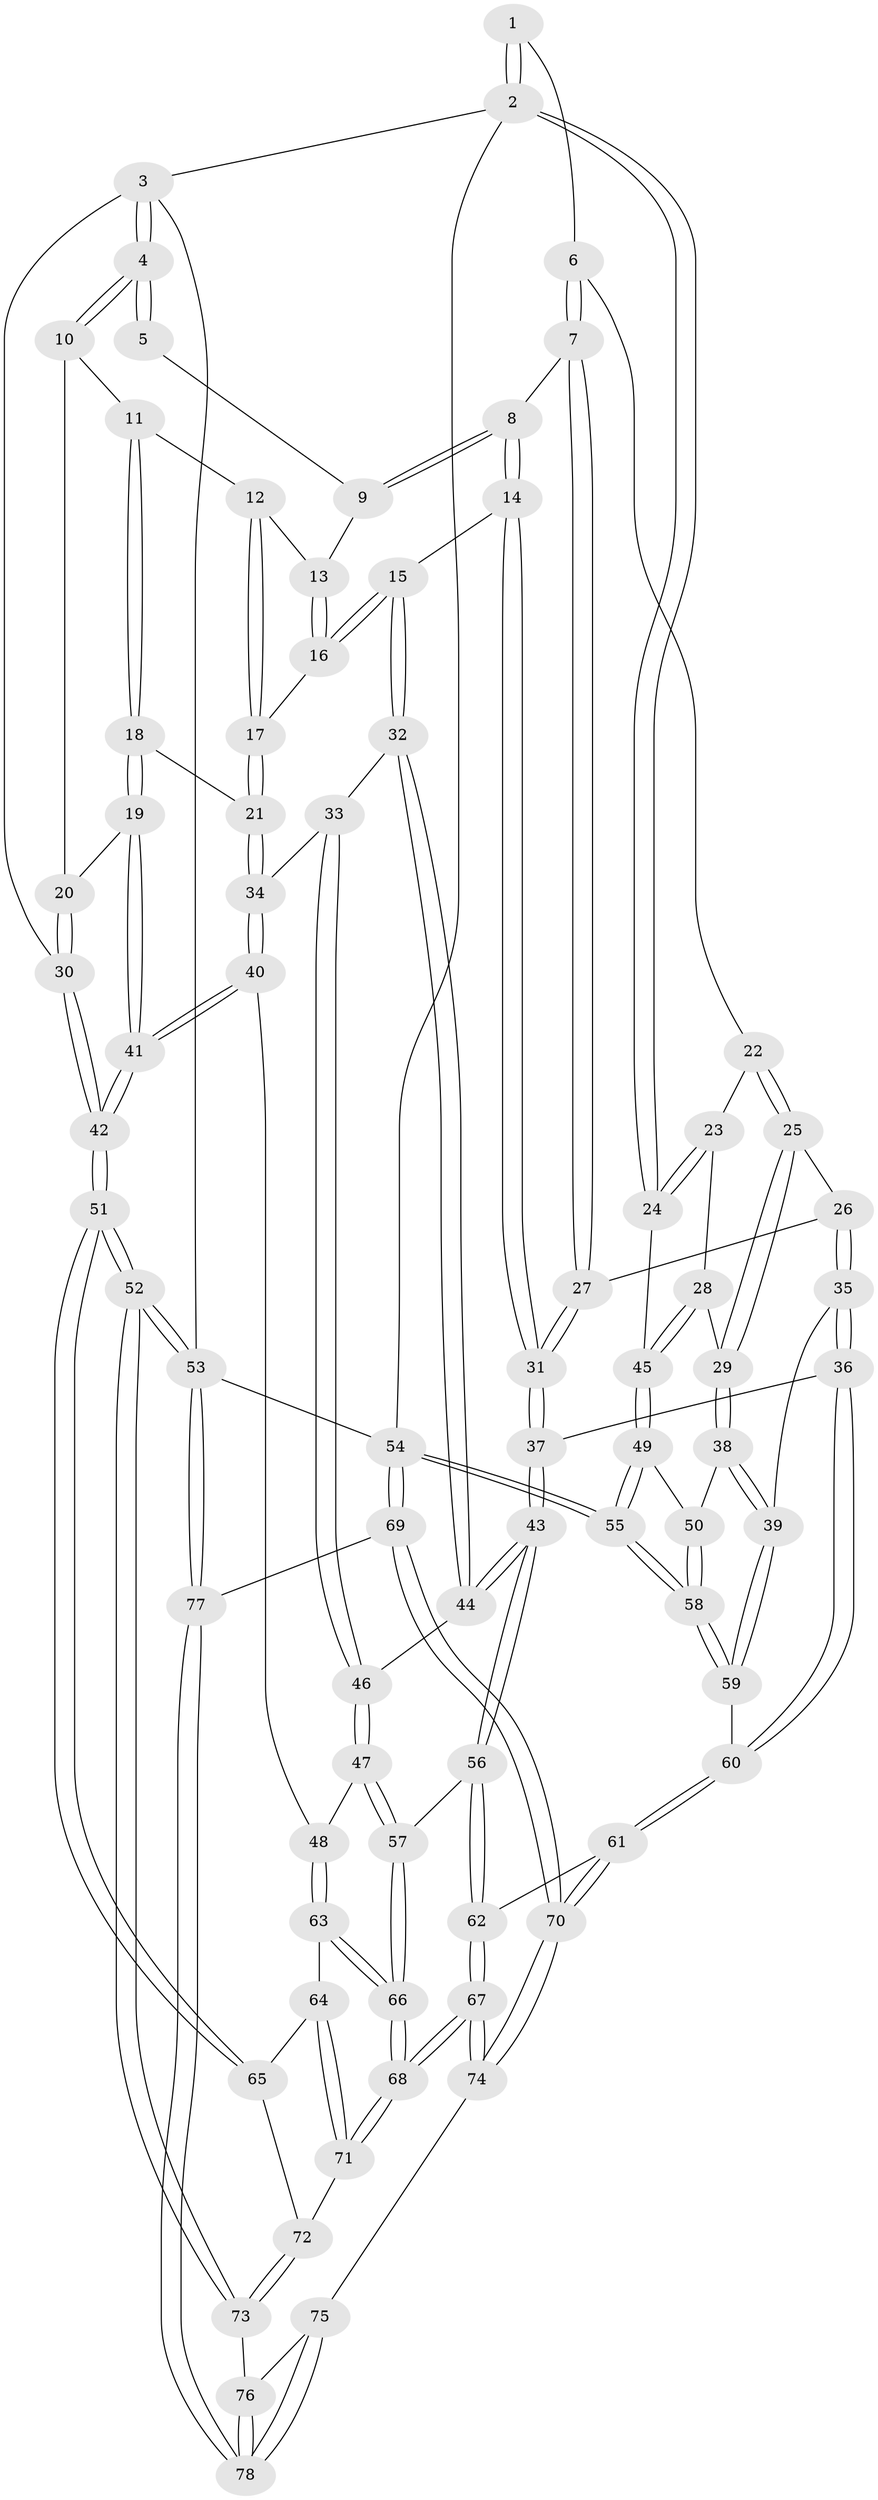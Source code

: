 // Generated by graph-tools (version 1.1) at 2025/03/03/09/25 03:03:16]
// undirected, 78 vertices, 192 edges
graph export_dot {
graph [start="1"]
  node [color=gray90,style=filled];
  1 [pos="+0.7078216722696098+0"];
  2 [pos="+1+0"];
  3 [pos="+0+0"];
  4 [pos="+0+0"];
  5 [pos="+0.41600476657198715+0"];
  6 [pos="+0.7292911568910655+0.035158538337503306"];
  7 [pos="+0.6798571084216941+0.10168713089554805"];
  8 [pos="+0.5396762152803452+0.13405757252521733"];
  9 [pos="+0.39468022268404035+0"];
  10 [pos="+0.16220439718517515+0.08589346048834272"];
  11 [pos="+0.1944425839537442+0.1046246098000593"];
  12 [pos="+0.28455005840709796+0.09833975038172976"];
  13 [pos="+0.3466559934219675+0.06710703168951922"];
  14 [pos="+0.48376972165061694+0.2609147301166673"];
  15 [pos="+0.44941662036005137+0.25962249894913225"];
  16 [pos="+0.3990091460789433+0.20791856845983162"];
  17 [pos="+0.2818980253532017+0.23696633762025257"];
  18 [pos="+0.18070622223305274+0.24821650052685737"];
  19 [pos="+0.10430895489977897+0.2785044818640432"];
  20 [pos="+0.08832564596720278+0.1925523792215691"];
  21 [pos="+0.2553952349989849+0.27727833708853994"];
  22 [pos="+0.8264686264011247+0.10275619990060318"];
  23 [pos="+0.860642486332043+0.11976350469930605"];
  24 [pos="+1+0"];
  25 [pos="+0.7698112988379184+0.27087475410796696"];
  26 [pos="+0.697114010548558+0.25819498240212513"];
  27 [pos="+0.6828610626505153+0.22781788502164196"];
  28 [pos="+0.896007875406118+0.2983073977490841"];
  29 [pos="+0.875602376612873+0.32062809742907794"];
  30 [pos="+0+0"];
  31 [pos="+0.4957744372140744+0.2722943429688252"];
  32 [pos="+0.38416914263703106+0.3172007055586258"];
  33 [pos="+0.3091137100550546+0.33528445209722035"];
  34 [pos="+0.2851127763366068+0.33582587143714854"];
  35 [pos="+0.6521648070411413+0.3906635467188678"];
  36 [pos="+0.579055643126861+0.4293250159214477"];
  37 [pos="+0.5761835088664967+0.4286620264149527"];
  38 [pos="+0.854186224993471+0.4235680501517777"];
  39 [pos="+0.8361985181631904+0.433429957157417"];
  40 [pos="+0.2515439138377437+0.39746575881455415"];
  41 [pos="+0+0.4392009404218374"];
  42 [pos="+0+0.4921820656326177"];
  43 [pos="+0.49998542801330287+0.4672566447368059"];
  44 [pos="+0.4312017345585944+0.4614849160385858"];
  45 [pos="+1+0.23637648505750716"];
  46 [pos="+0.4027132213226026+0.47107573800054336"];
  47 [pos="+0.32600519165723424+0.517142055125265"];
  48 [pos="+0.31057982617367147+0.5168304454386989"];
  49 [pos="+1+0.43054476383234097"];
  50 [pos="+0.9068023128945384+0.45573775113363996"];
  51 [pos="+0+0.6775858622750752"];
  52 [pos="+0+0.8505923886805703"];
  53 [pos="+0+1"];
  54 [pos="+1+1"];
  55 [pos="+1+1"];
  56 [pos="+0.4757857842245041+0.6047435270571297"];
  57 [pos="+0.4108073645064522+0.6246589073310224"];
  58 [pos="+1+0.7769551846539516"];
  59 [pos="+0.7565492125988159+0.6095382540988408"];
  60 [pos="+0.6757608403400475+0.6243048832444478"];
  61 [pos="+0.615403962000522+0.7042550461969289"];
  62 [pos="+0.6058680922177795+0.7036942831897347"];
  63 [pos="+0.20494688502052782+0.6111896168855613"];
  64 [pos="+0.15967004959713418+0.6239173325543245"];
  65 [pos="+0.10093743968765974+0.635231833064305"];
  66 [pos="+0.3729767829975174+0.7095477152646931"];
  67 [pos="+0.4058191292570833+0.7900175481975328"];
  68 [pos="+0.3876369383889063+0.7701756959475432"];
  69 [pos="+0.836925516146032+1"];
  70 [pos="+0.7281705074291208+1"];
  71 [pos="+0.3160404921696997+0.7764012816020748"];
  72 [pos="+0.3092431476808489+0.7783642049071584"];
  73 [pos="+0.09681718649121981+0.8544349627861709"];
  74 [pos="+0.40819860474129865+0.8429125791090117"];
  75 [pos="+0.39242633543969296+0.8674584816911973"];
  76 [pos="+0.202748906658049+0.8831330758511179"];
  77 [pos="+0.37563715774372614+1"];
  78 [pos="+0.3627015122407525+1"];
  1 -- 2;
  1 -- 2;
  1 -- 6;
  2 -- 3;
  2 -- 24;
  2 -- 24;
  2 -- 54;
  3 -- 4;
  3 -- 4;
  3 -- 30;
  3 -- 53;
  4 -- 5;
  4 -- 5;
  4 -- 10;
  4 -- 10;
  5 -- 9;
  6 -- 7;
  6 -- 7;
  6 -- 22;
  7 -- 8;
  7 -- 27;
  7 -- 27;
  8 -- 9;
  8 -- 9;
  8 -- 14;
  8 -- 14;
  9 -- 13;
  10 -- 11;
  10 -- 20;
  11 -- 12;
  11 -- 18;
  11 -- 18;
  12 -- 13;
  12 -- 17;
  12 -- 17;
  13 -- 16;
  13 -- 16;
  14 -- 15;
  14 -- 31;
  14 -- 31;
  15 -- 16;
  15 -- 16;
  15 -- 32;
  15 -- 32;
  16 -- 17;
  17 -- 21;
  17 -- 21;
  18 -- 19;
  18 -- 19;
  18 -- 21;
  19 -- 20;
  19 -- 41;
  19 -- 41;
  20 -- 30;
  20 -- 30;
  21 -- 34;
  21 -- 34;
  22 -- 23;
  22 -- 25;
  22 -- 25;
  23 -- 24;
  23 -- 24;
  23 -- 28;
  24 -- 45;
  25 -- 26;
  25 -- 29;
  25 -- 29;
  26 -- 27;
  26 -- 35;
  26 -- 35;
  27 -- 31;
  27 -- 31;
  28 -- 29;
  28 -- 45;
  28 -- 45;
  29 -- 38;
  29 -- 38;
  30 -- 42;
  30 -- 42;
  31 -- 37;
  31 -- 37;
  32 -- 33;
  32 -- 44;
  32 -- 44;
  33 -- 34;
  33 -- 46;
  33 -- 46;
  34 -- 40;
  34 -- 40;
  35 -- 36;
  35 -- 36;
  35 -- 39;
  36 -- 37;
  36 -- 60;
  36 -- 60;
  37 -- 43;
  37 -- 43;
  38 -- 39;
  38 -- 39;
  38 -- 50;
  39 -- 59;
  39 -- 59;
  40 -- 41;
  40 -- 41;
  40 -- 48;
  41 -- 42;
  41 -- 42;
  42 -- 51;
  42 -- 51;
  43 -- 44;
  43 -- 44;
  43 -- 56;
  43 -- 56;
  44 -- 46;
  45 -- 49;
  45 -- 49;
  46 -- 47;
  46 -- 47;
  47 -- 48;
  47 -- 57;
  47 -- 57;
  48 -- 63;
  48 -- 63;
  49 -- 50;
  49 -- 55;
  49 -- 55;
  50 -- 58;
  50 -- 58;
  51 -- 52;
  51 -- 52;
  51 -- 65;
  51 -- 65;
  52 -- 53;
  52 -- 53;
  52 -- 73;
  52 -- 73;
  53 -- 77;
  53 -- 77;
  53 -- 54;
  54 -- 55;
  54 -- 55;
  54 -- 69;
  54 -- 69;
  55 -- 58;
  55 -- 58;
  56 -- 57;
  56 -- 62;
  56 -- 62;
  57 -- 66;
  57 -- 66;
  58 -- 59;
  58 -- 59;
  59 -- 60;
  60 -- 61;
  60 -- 61;
  61 -- 62;
  61 -- 70;
  61 -- 70;
  62 -- 67;
  62 -- 67;
  63 -- 64;
  63 -- 66;
  63 -- 66;
  64 -- 65;
  64 -- 71;
  64 -- 71;
  65 -- 72;
  66 -- 68;
  66 -- 68;
  67 -- 68;
  67 -- 68;
  67 -- 74;
  67 -- 74;
  68 -- 71;
  68 -- 71;
  69 -- 70;
  69 -- 70;
  69 -- 77;
  70 -- 74;
  70 -- 74;
  71 -- 72;
  72 -- 73;
  72 -- 73;
  73 -- 76;
  74 -- 75;
  75 -- 76;
  75 -- 78;
  75 -- 78;
  76 -- 78;
  76 -- 78;
  77 -- 78;
  77 -- 78;
}
